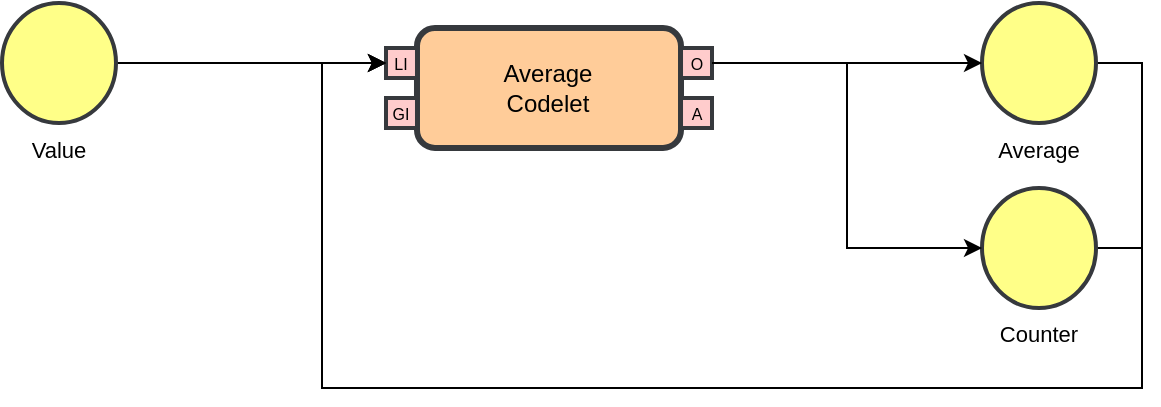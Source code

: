<mxfile version="24.7.17">
  <diagram name="Página-1" id="H1gPgiuQNB48lIkSNIZe">
    <mxGraphModel dx="607" dy="361" grid="1" gridSize="10" guides="1" tooltips="1" connect="1" arrows="1" fold="1" page="1" pageScale="1" pageWidth="827" pageHeight="1169" math="0" shadow="0">
      <root>
        <mxCell id="0" />
        <mxCell id="1" parent="0" />
        <mxCell id="j3rSS8qZvCsvwcYJBwNX-1" value="" style="group" vertex="1" connectable="0" parent="1">
          <mxGeometry x="352" y="220" width="163" height="60" as="geometry" />
        </mxCell>
        <mxCell id="j3rSS8qZvCsvwcYJBwNX-2" value="Average&lt;div&gt;Codelet&lt;/div&gt;" style="rounded=1;whiteSpace=wrap;html=1;strokeWidth=3;fillColor=#ffcc99;strokeColor=#36393d;" vertex="1" parent="j3rSS8qZvCsvwcYJBwNX-1">
          <mxGeometry x="15.496" width="132.007" height="60" as="geometry" />
        </mxCell>
        <mxCell id="j3rSS8qZvCsvwcYJBwNX-3" value="&lt;font style=&quot;font-size: 8px;&quot;&gt;O&lt;/font&gt;" style="whiteSpace=wrap;html=1;strokeWidth=2;fillColor=#ffcccc;strokeColor=#36393d;fontSize=8;" vertex="1" parent="j3rSS8qZvCsvwcYJBwNX-1">
          <mxGeometry x="147.504" y="10.0" width="15.496" height="15" as="geometry" />
        </mxCell>
        <mxCell id="j3rSS8qZvCsvwcYJBwNX-4" value="&lt;font style=&quot;font-size: 8px;&quot;&gt;A&lt;/font&gt;" style="whiteSpace=wrap;html=1;strokeWidth=2;fillColor=#ffcccc;strokeColor=#36393d;fontSize=8;" vertex="1" parent="j3rSS8qZvCsvwcYJBwNX-1">
          <mxGeometry x="147.504" y="35.0" width="15.496" height="15" as="geometry" />
        </mxCell>
        <mxCell id="j3rSS8qZvCsvwcYJBwNX-5" value="&lt;font style=&quot;font-size: 8px; line-height: 120%;&quot;&gt;LI&lt;/font&gt;" style="whiteSpace=wrap;html=1;strokeWidth=2;fillColor=#ffcccc;strokeColor=#36393d;verticalAlign=middle;spacing=0;fontSize=8;" vertex="1" parent="j3rSS8qZvCsvwcYJBwNX-1">
          <mxGeometry y="10.0" width="15.496" height="15" as="geometry" />
        </mxCell>
        <mxCell id="j3rSS8qZvCsvwcYJBwNX-6" value="&lt;font style=&quot;font-size: 8px;&quot;&gt;GI&lt;/font&gt;" style="whiteSpace=wrap;html=1;strokeWidth=2;fillColor=#ffcccc;strokeColor=#36393d;fontSize=8;" vertex="1" parent="j3rSS8qZvCsvwcYJBwNX-1">
          <mxGeometry y="35.0" width="15.496" height="15" as="geometry" />
        </mxCell>
        <mxCell id="j3rSS8qZvCsvwcYJBwNX-9" style="edgeStyle=orthogonalEdgeStyle;rounded=0;orthogonalLoop=1;jettySize=auto;html=1;entryX=0;entryY=0.5;entryDx=0;entryDy=0;" edge="1" parent="1" source="j3rSS8qZvCsvwcYJBwNX-7" target="j3rSS8qZvCsvwcYJBwNX-5">
          <mxGeometry relative="1" as="geometry" />
        </mxCell>
        <mxCell id="j3rSS8qZvCsvwcYJBwNX-7" value="&lt;font style=&quot;font-size: 11px&quot;&gt;Value&lt;/font&gt;" style="ellipse;whiteSpace=wrap;html=1;strokeColor=#36393d;strokeWidth=2;fillColor=#ffff88;fontSize=8;align=center;verticalAlign=top;labelPosition=center;verticalLabelPosition=bottom;" vertex="1" parent="1">
          <mxGeometry x="160" y="207.5" width="57" height="60" as="geometry" />
        </mxCell>
        <mxCell id="j3rSS8qZvCsvwcYJBwNX-13" style="edgeStyle=orthogonalEdgeStyle;rounded=0;orthogonalLoop=1;jettySize=auto;html=1;entryX=0;entryY=0.5;entryDx=0;entryDy=0;" edge="1" parent="1" source="j3rSS8qZvCsvwcYJBwNX-8" target="j3rSS8qZvCsvwcYJBwNX-5">
          <mxGeometry relative="1" as="geometry">
            <Array as="points">
              <mxPoint x="730" y="237" />
              <mxPoint x="730" y="400" />
              <mxPoint x="320" y="400" />
              <mxPoint x="320" y="237" />
            </Array>
          </mxGeometry>
        </mxCell>
        <mxCell id="j3rSS8qZvCsvwcYJBwNX-8" value="&lt;font style=&quot;font-size: 11px&quot;&gt;Average&lt;br&gt;&lt;/font&gt;" style="ellipse;whiteSpace=wrap;html=1;strokeColor=#36393d;strokeWidth=2;fillColor=#ffff88;fontSize=8;align=center;verticalAlign=top;labelPosition=center;verticalLabelPosition=bottom;" vertex="1" parent="1">
          <mxGeometry x="650" y="207.5" width="57" height="60" as="geometry" />
        </mxCell>
        <mxCell id="j3rSS8qZvCsvwcYJBwNX-14" style="edgeStyle=orthogonalEdgeStyle;rounded=0;orthogonalLoop=1;jettySize=auto;html=1;entryX=0;entryY=0.5;entryDx=0;entryDy=0;" edge="1" parent="1" source="j3rSS8qZvCsvwcYJBwNX-10" target="j3rSS8qZvCsvwcYJBwNX-5">
          <mxGeometry relative="1" as="geometry">
            <Array as="points">
              <mxPoint x="730" y="330" />
              <mxPoint x="730" y="400" />
              <mxPoint x="320" y="400" />
              <mxPoint x="320" y="237" />
            </Array>
          </mxGeometry>
        </mxCell>
        <mxCell id="j3rSS8qZvCsvwcYJBwNX-10" value="&lt;font style=&quot;font-size: 11px&quot;&gt;Counter&lt;br&gt;&lt;/font&gt;" style="ellipse;whiteSpace=wrap;html=1;strokeColor=#36393d;strokeWidth=2;fillColor=#ffff88;fontSize=8;align=center;verticalAlign=top;labelPosition=center;verticalLabelPosition=bottom;" vertex="1" parent="1">
          <mxGeometry x="650" y="300" width="57" height="60" as="geometry" />
        </mxCell>
        <mxCell id="j3rSS8qZvCsvwcYJBwNX-11" style="edgeStyle=orthogonalEdgeStyle;rounded=0;orthogonalLoop=1;jettySize=auto;html=1;entryX=0;entryY=0.5;entryDx=0;entryDy=0;" edge="1" parent="1" source="j3rSS8qZvCsvwcYJBwNX-3" target="j3rSS8qZvCsvwcYJBwNX-8">
          <mxGeometry relative="1" as="geometry" />
        </mxCell>
        <mxCell id="j3rSS8qZvCsvwcYJBwNX-12" style="edgeStyle=orthogonalEdgeStyle;rounded=0;orthogonalLoop=1;jettySize=auto;html=1;entryX=0;entryY=0.5;entryDx=0;entryDy=0;" edge="1" parent="1" source="j3rSS8qZvCsvwcYJBwNX-3" target="j3rSS8qZvCsvwcYJBwNX-10">
          <mxGeometry relative="1" as="geometry" />
        </mxCell>
      </root>
    </mxGraphModel>
  </diagram>
</mxfile>
